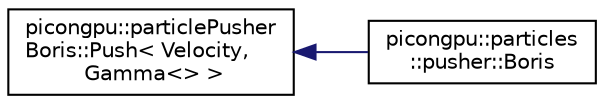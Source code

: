 digraph "Graphical Class Hierarchy"
{
 // LATEX_PDF_SIZE
  edge [fontname="Helvetica",fontsize="10",labelfontname="Helvetica",labelfontsize="10"];
  node [fontname="Helvetica",fontsize="10",shape=record];
  rankdir="LR";
  Node0 [label="picongpu::particlePusher\lBoris::Push\< Velocity,\l Gamma\<\> \>",height=0.2,width=0.4,color="black", fillcolor="white", style="filled",URL="$structpicongpu_1_1particle_pusher_boris_1_1_push.html",tooltip=" "];
  Node0 -> Node1 [dir="back",color="midnightblue",fontsize="10",style="solid",fontname="Helvetica"];
  Node1 [label="picongpu::particles\l::pusher::Boris",height=0.2,width=0.4,color="black", fillcolor="white", style="filled",URL="$structpicongpu_1_1particles_1_1pusher_1_1_boris.html",tooltip=" "];
}

